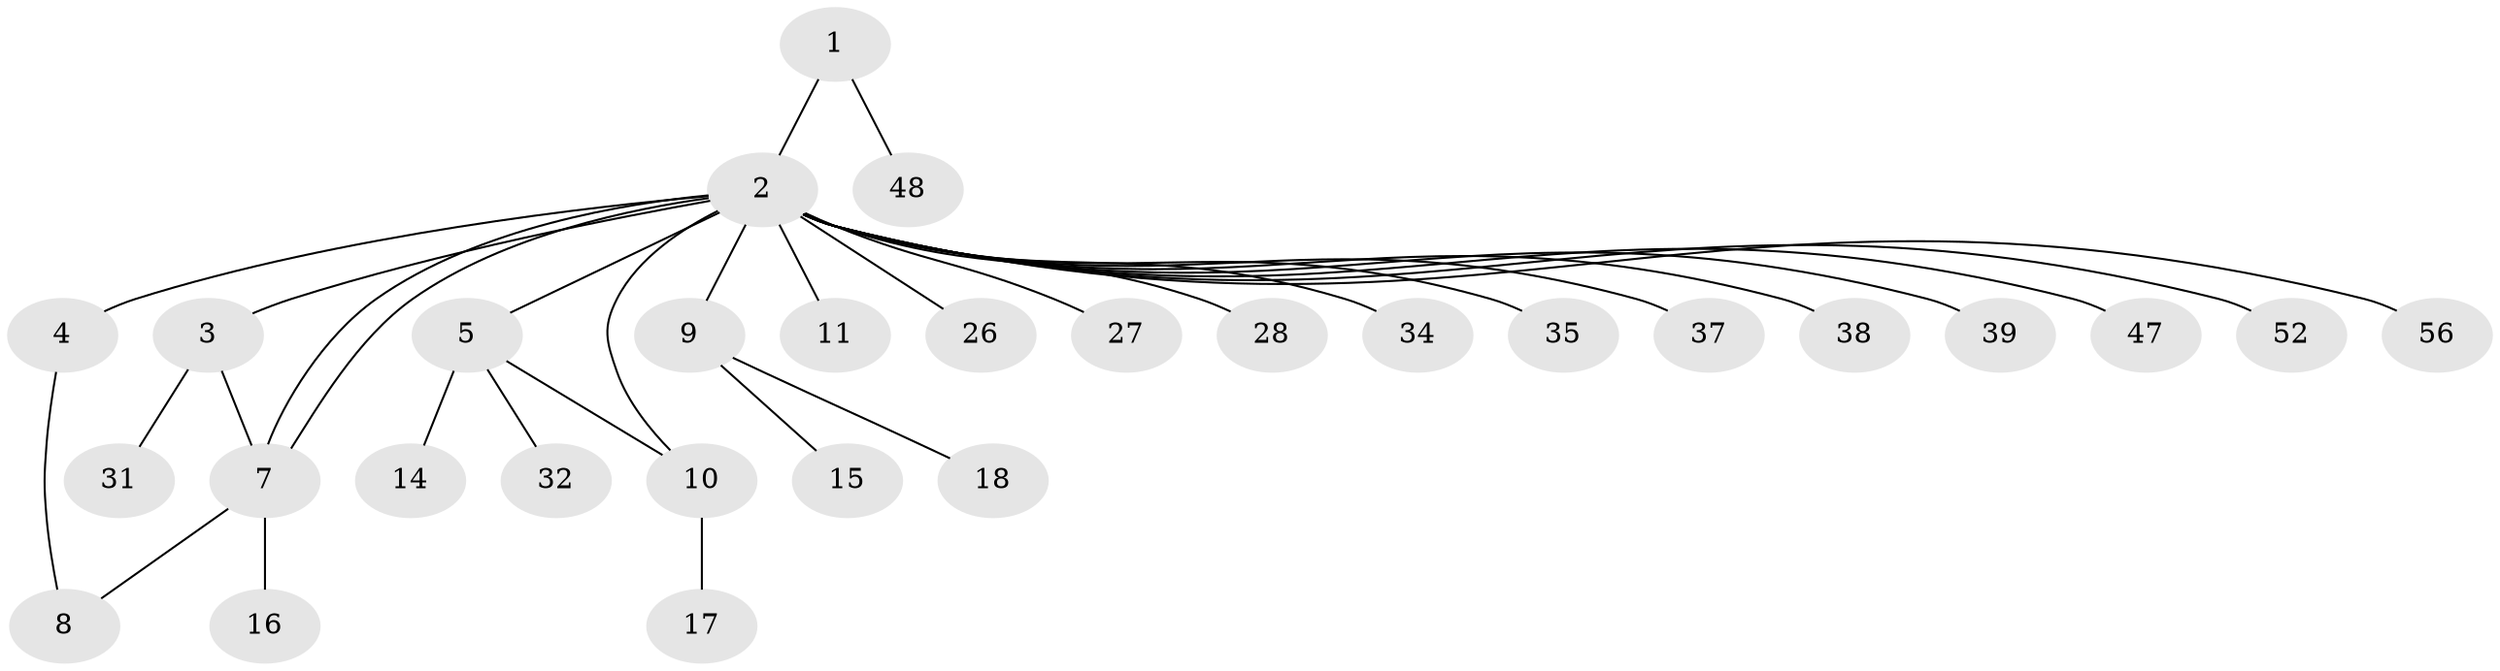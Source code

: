 // original degree distribution, {2: 0.1694915254237288, 22: 0.01694915254237288, 3: 0.1016949152542373, 10: 0.01694915254237288, 1: 0.6101694915254238, 8: 0.03389830508474576, 5: 0.03389830508474576, 4: 0.01694915254237288}
// Generated by graph-tools (version 1.1) at 2025/14/03/09/25 04:14:23]
// undirected, 29 vertices, 32 edges
graph export_dot {
graph [start="1"]
  node [color=gray90,style=filled];
  1;
  2 [super="+20+24+19+12"];
  3;
  4 [super="+41+59"];
  5 [super="+21+22+50+42+36+6+23"];
  7 [super="+29+30+51"];
  8 [super="+54"];
  9 [super="+25+13+33+44"];
  10 [super="+45"];
  11 [super="+40"];
  14;
  15;
  16;
  17;
  18;
  26 [super="+57"];
  27;
  28;
  31;
  32;
  34;
  35;
  37;
  38;
  39;
  47;
  48;
  52;
  56;
  1 -- 2;
  1 -- 48;
  2 -- 3;
  2 -- 4 [weight=2];
  2 -- 5 [weight=2];
  2 -- 7 [weight=2];
  2 -- 7;
  2 -- 9 [weight=3];
  2 -- 10;
  2 -- 11;
  2 -- 26;
  2 -- 27;
  2 -- 34;
  2 -- 39;
  2 -- 47;
  2 -- 38;
  2 -- 35;
  2 -- 37;
  2 -- 52;
  2 -- 56;
  2 -- 28;
  3 -- 7;
  3 -- 31;
  4 -- 8;
  5 -- 10;
  5 -- 14;
  5 -- 32;
  7 -- 8;
  7 -- 16;
  9 -- 18;
  9 -- 15;
  10 -- 17;
}
